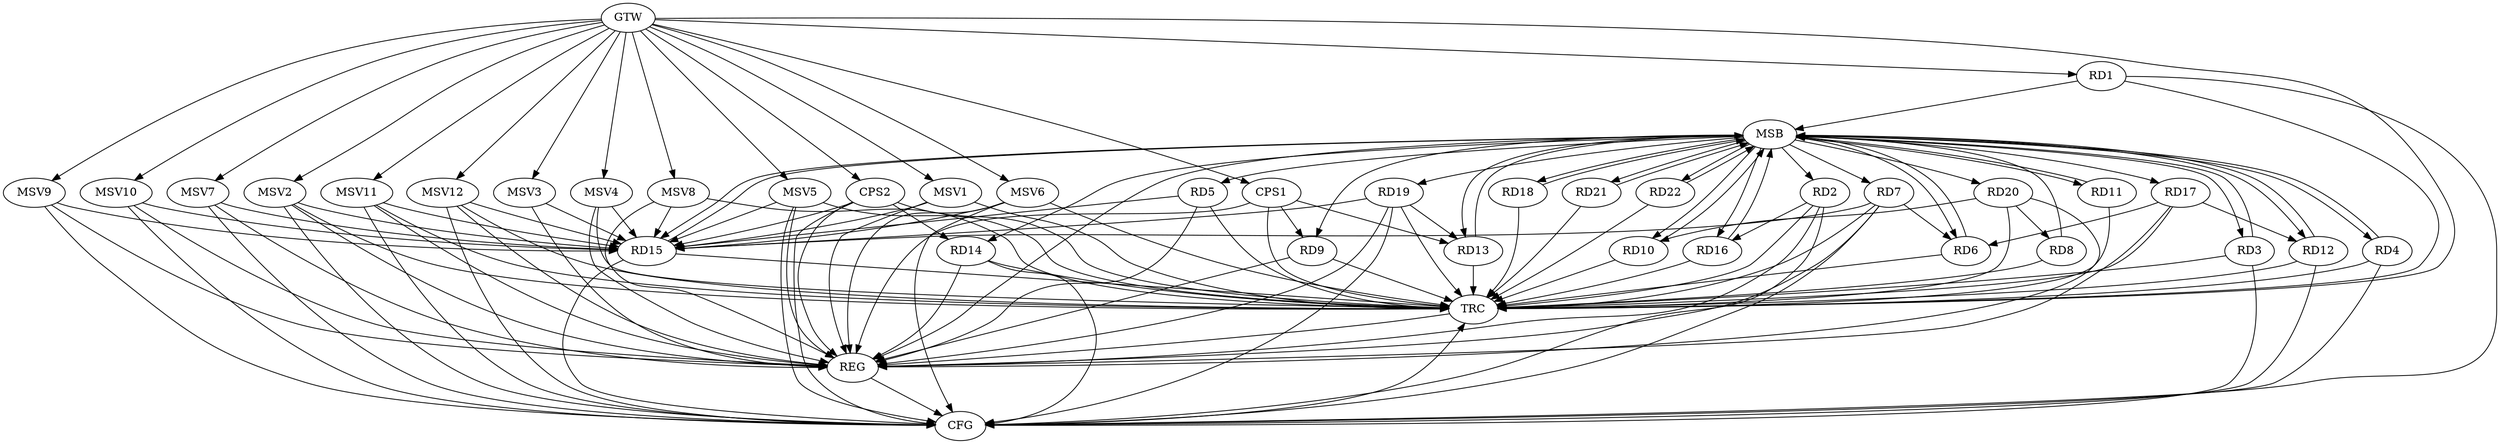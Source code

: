 strict digraph G {
  RD1 [ label="RD1" ];
  RD2 [ label="RD2" ];
  RD3 [ label="RD3" ];
  RD4 [ label="RD4" ];
  RD5 [ label="RD5" ];
  RD6 [ label="RD6" ];
  RD7 [ label="RD7" ];
  RD8 [ label="RD8" ];
  RD9 [ label="RD9" ];
  RD10 [ label="RD10" ];
  RD11 [ label="RD11" ];
  RD12 [ label="RD12" ];
  RD13 [ label="RD13" ];
  RD14 [ label="RD14" ];
  RD15 [ label="RD15" ];
  RD16 [ label="RD16" ];
  RD17 [ label="RD17" ];
  RD18 [ label="RD18" ];
  RD19 [ label="RD19" ];
  RD20 [ label="RD20" ];
  RD21 [ label="RD21" ];
  RD22 [ label="RD22" ];
  CPS1 [ label="CPS1" ];
  CPS2 [ label="CPS2" ];
  GTW [ label="GTW" ];
  REG [ label="REG" ];
  MSB [ label="MSB" ];
  CFG [ label="CFG" ];
  TRC [ label="TRC" ];
  MSV1 [ label="MSV1" ];
  MSV2 [ label="MSV2" ];
  MSV3 [ label="MSV3" ];
  MSV4 [ label="MSV4" ];
  MSV5 [ label="MSV5" ];
  MSV6 [ label="MSV6" ];
  MSV7 [ label="MSV7" ];
  MSV8 [ label="MSV8" ];
  MSV9 [ label="MSV9" ];
  MSV10 [ label="MSV10" ];
  MSV11 [ label="MSV11" ];
  MSV12 [ label="MSV12" ];
  RD2 -> RD16;
  RD5 -> RD15;
  RD7 -> RD6;
  RD17 -> RD6;
  RD7 -> RD15;
  RD20 -> RD8;
  RD20 -> RD10;
  RD17 -> RD12;
  RD19 -> RD13;
  RD19 -> RD15;
  CPS1 -> RD9;
  CPS1 -> RD13;
  CPS2 -> RD14;
  CPS2 -> RD15;
  GTW -> RD1;
  GTW -> CPS1;
  GTW -> CPS2;
  RD2 -> REG;
  RD5 -> REG;
  RD7 -> REG;
  RD9 -> REG;
  RD14 -> REG;
  RD17 -> REG;
  RD19 -> REG;
  RD20 -> REG;
  CPS1 -> REG;
  CPS2 -> REG;
  RD1 -> MSB;
  MSB -> RD16;
  MSB -> REG;
  RD3 -> MSB;
  MSB -> RD18;
  RD4 -> MSB;
  MSB -> RD2;
  MSB -> RD17;
  RD6 -> MSB;
  MSB -> RD7;
  MSB -> RD9;
  MSB -> RD11;
  MSB -> RD15;
  RD8 -> MSB;
  RD10 -> MSB;
  MSB -> RD13;
  RD11 -> MSB;
  MSB -> RD3;
  MSB -> RD4;
  MSB -> RD10;
  MSB -> RD12;
  RD12 -> MSB;
  MSB -> RD21;
  RD13 -> MSB;
  RD15 -> MSB;
  RD16 -> MSB;
  MSB -> RD6;
  MSB -> RD14;
  RD18 -> MSB;
  RD21 -> MSB;
  MSB -> RD20;
  MSB -> RD22;
  RD22 -> MSB;
  MSB -> RD5;
  MSB -> RD19;
  RD15 -> CFG;
  RD2 -> CFG;
  RD14 -> CFG;
  CPS2 -> CFG;
  RD19 -> CFG;
  RD4 -> CFG;
  RD3 -> CFG;
  RD7 -> CFG;
  RD12 -> CFG;
  RD1 -> CFG;
  REG -> CFG;
  RD1 -> TRC;
  RD2 -> TRC;
  RD3 -> TRC;
  RD4 -> TRC;
  RD5 -> TRC;
  RD6 -> TRC;
  RD7 -> TRC;
  RD8 -> TRC;
  RD9 -> TRC;
  RD10 -> TRC;
  RD11 -> TRC;
  RD12 -> TRC;
  RD13 -> TRC;
  RD14 -> TRC;
  RD15 -> TRC;
  RD16 -> TRC;
  RD17 -> TRC;
  RD18 -> TRC;
  RD19 -> TRC;
  RD20 -> TRC;
  RD21 -> TRC;
  RD22 -> TRC;
  CPS1 -> TRC;
  CPS2 -> TRC;
  GTW -> TRC;
  CFG -> TRC;
  TRC -> REG;
  MSV1 -> RD15;
  MSV2 -> RD15;
  GTW -> MSV1;
  MSV1 -> REG;
  MSV1 -> TRC;
  GTW -> MSV2;
  MSV2 -> REG;
  MSV2 -> TRC;
  MSV2 -> CFG;
  MSV3 -> RD15;
  GTW -> MSV3;
  MSV3 -> REG;
  MSV4 -> RD15;
  MSV5 -> RD15;
  GTW -> MSV4;
  MSV4 -> REG;
  MSV4 -> TRC;
  GTW -> MSV5;
  MSV5 -> REG;
  MSV5 -> TRC;
  MSV5 -> CFG;
  MSV6 -> RD15;
  MSV7 -> RD15;
  GTW -> MSV6;
  MSV6 -> REG;
  MSV6 -> TRC;
  MSV6 -> CFG;
  GTW -> MSV7;
  MSV7 -> REG;
  MSV7 -> CFG;
  MSV8 -> RD15;
  GTW -> MSV8;
  MSV8 -> REG;
  MSV8 -> TRC;
  MSV9 -> RD15;
  GTW -> MSV9;
  MSV9 -> REG;
  MSV9 -> CFG;
  MSV10 -> RD15;
  MSV11 -> RD15;
  GTW -> MSV10;
  MSV10 -> REG;
  MSV10 -> CFG;
  GTW -> MSV11;
  MSV11 -> REG;
  MSV11 -> TRC;
  MSV11 -> CFG;
  MSV12 -> RD15;
  GTW -> MSV12;
  MSV12 -> REG;
  MSV12 -> TRC;
  MSV12 -> CFG;
}

